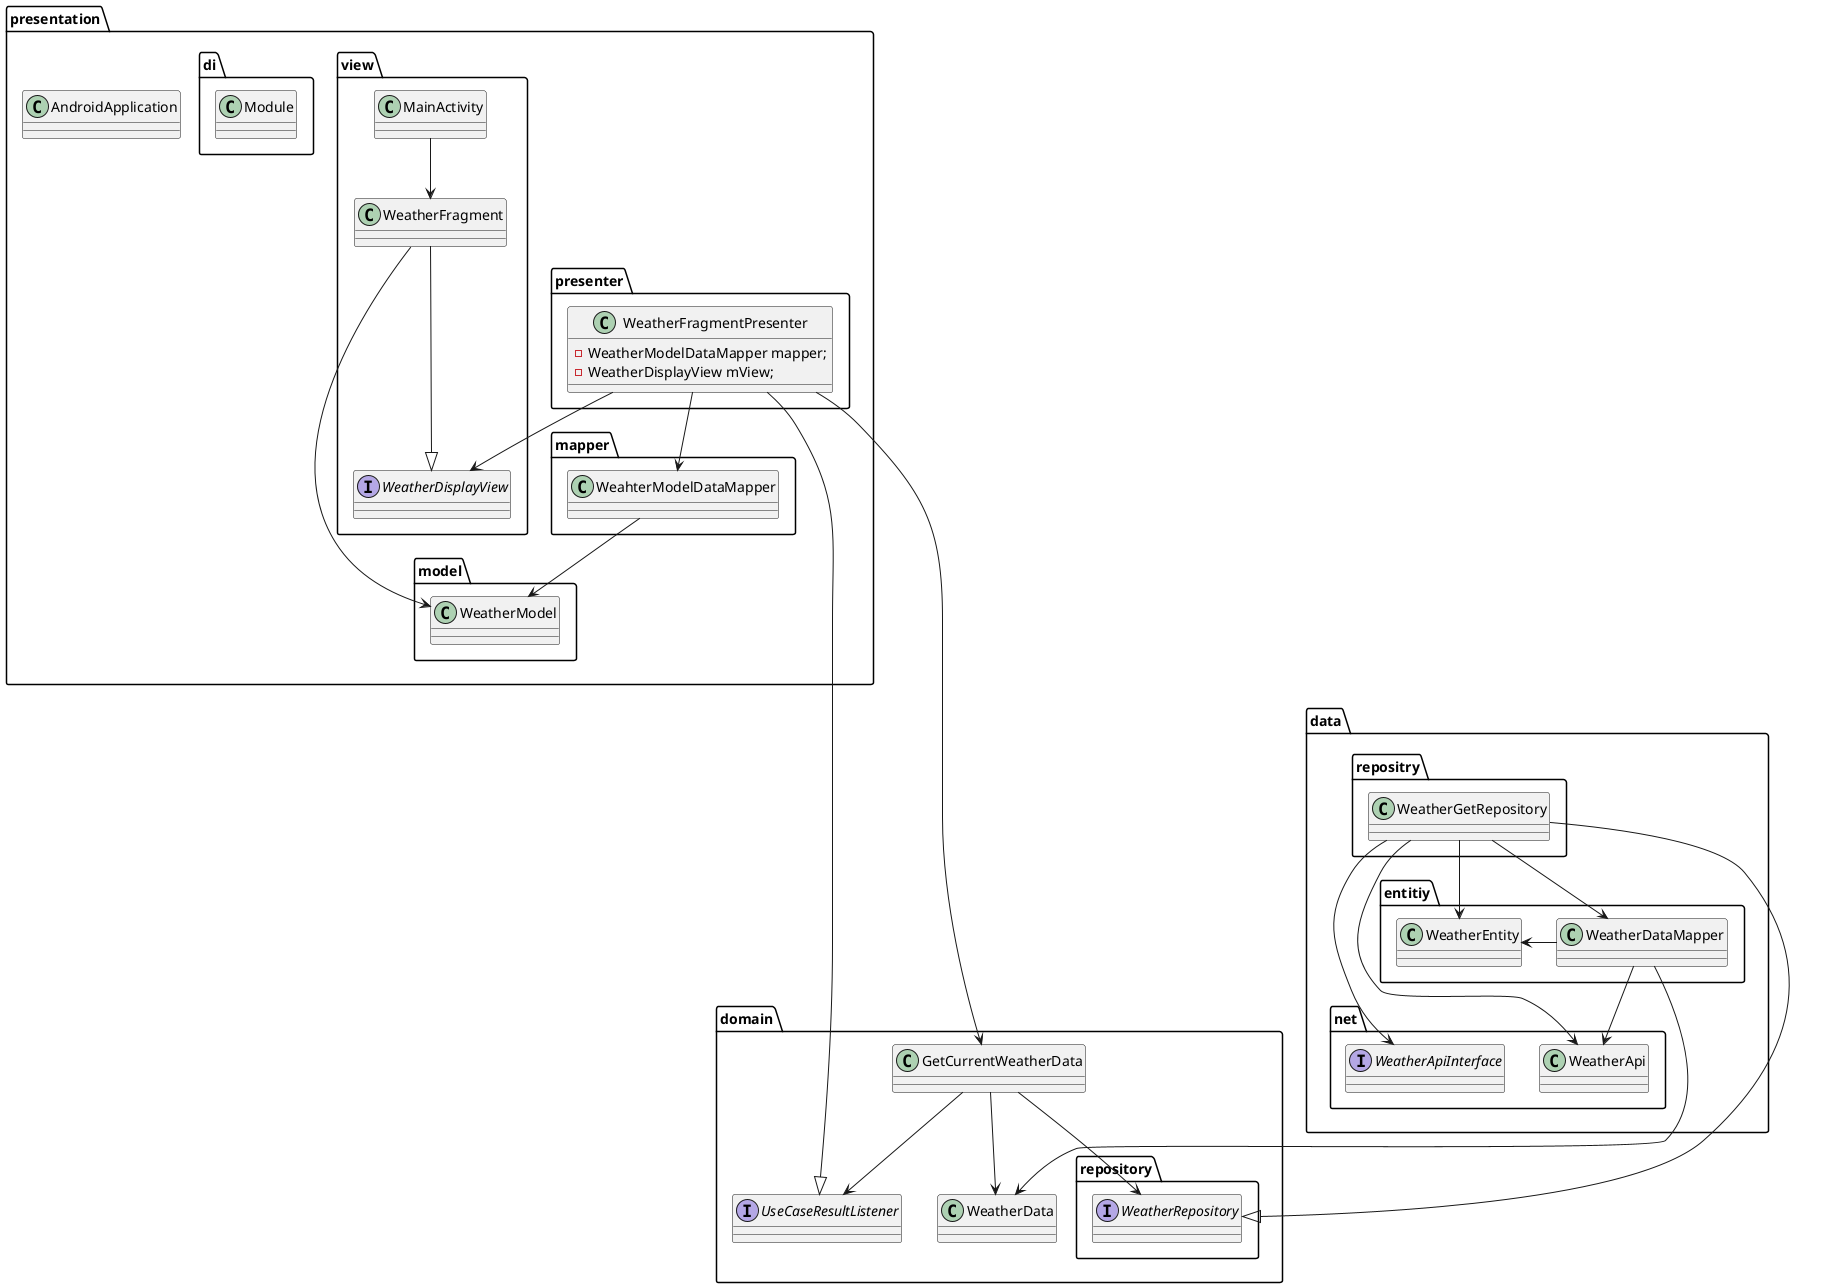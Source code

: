 @startuml
'https://plantuml.com/class-diagram

package presentation {
 class AndroidApplication
 package view {
  class MainActivity
  interface WeatherDisplayView
  class WeatherFragment
 }
 package mapper {
   class WeahterModelDataMapper
 }
 package presenter {
   class WeatherFragmentPresenter {
       -WeatherModelDataMapper mapper;
       -WeatherDisplayView mView;
 }
 }
 package model{
    class WeatherModel
 }
 package di{
    class Module
 }
}
package domain{
    class WeatherData
    interface UseCaseResultListener
    class GetCurrentWeatherData
    package repository {
      interface WeatherRepository
    }
}

package data {
  package net {
    class WeatherApi
    interface WeatherApiInterface
  }
  package repositry {
    class WeatherGetRepository
  }
  package entitiy {
    class WeatherEntity
    class WeatherDataMapper
  }
}
MainActivity --> WeatherFragment
WeatherFragment ---|> WeatherDisplayView
WeatherFragment ---> WeatherModel
WeatherFragmentPresenter -----|> UseCaseResultListener
WeatherFragmentPresenter --> WeatherDisplayView
WeatherFragmentPresenter --> WeahterModelDataMapper
WeatherFragmentPresenter ------> GetCurrentWeatherData
WeahterModelDataMapper --> WeatherModel
GetCurrentWeatherData --> UseCaseResultListener
GetCurrentWeatherData --> WeatherRepository
GetCurrentWeatherData --> WeatherData
WeatherGetRepository ----|> WeatherRepository
WeatherGetRepository --> WeatherApi
WeatherGetRepository --> WeatherApiInterface
WeatherGetRepository --> WeatherEntity
WeatherGetRepository --> WeatherDataMapper
WeatherDataMapper -> WeatherEntity
WeatherDataMapper ---> WeatherData
WeatherDataMapper --> WeatherApi

@enduml